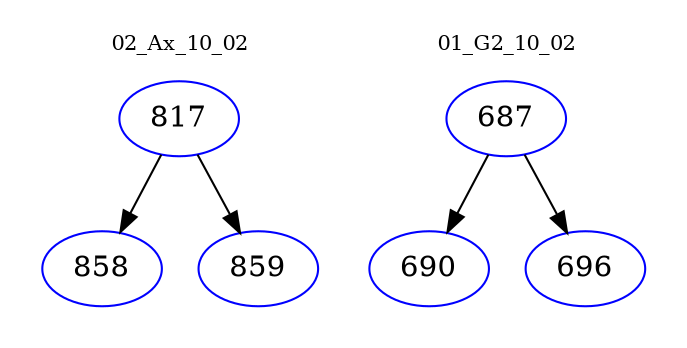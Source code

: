 digraph{
subgraph cluster_0 {
color = white
label = "02_Ax_10_02";
fontsize=10;
T0_817 [label="817", color="blue"]
T0_817 -> T0_858 [color="black"]
T0_858 [label="858", color="blue"]
T0_817 -> T0_859 [color="black"]
T0_859 [label="859", color="blue"]
}
subgraph cluster_1 {
color = white
label = "01_G2_10_02";
fontsize=10;
T1_687 [label="687", color="blue"]
T1_687 -> T1_690 [color="black"]
T1_690 [label="690", color="blue"]
T1_687 -> T1_696 [color="black"]
T1_696 [label="696", color="blue"]
}
}
